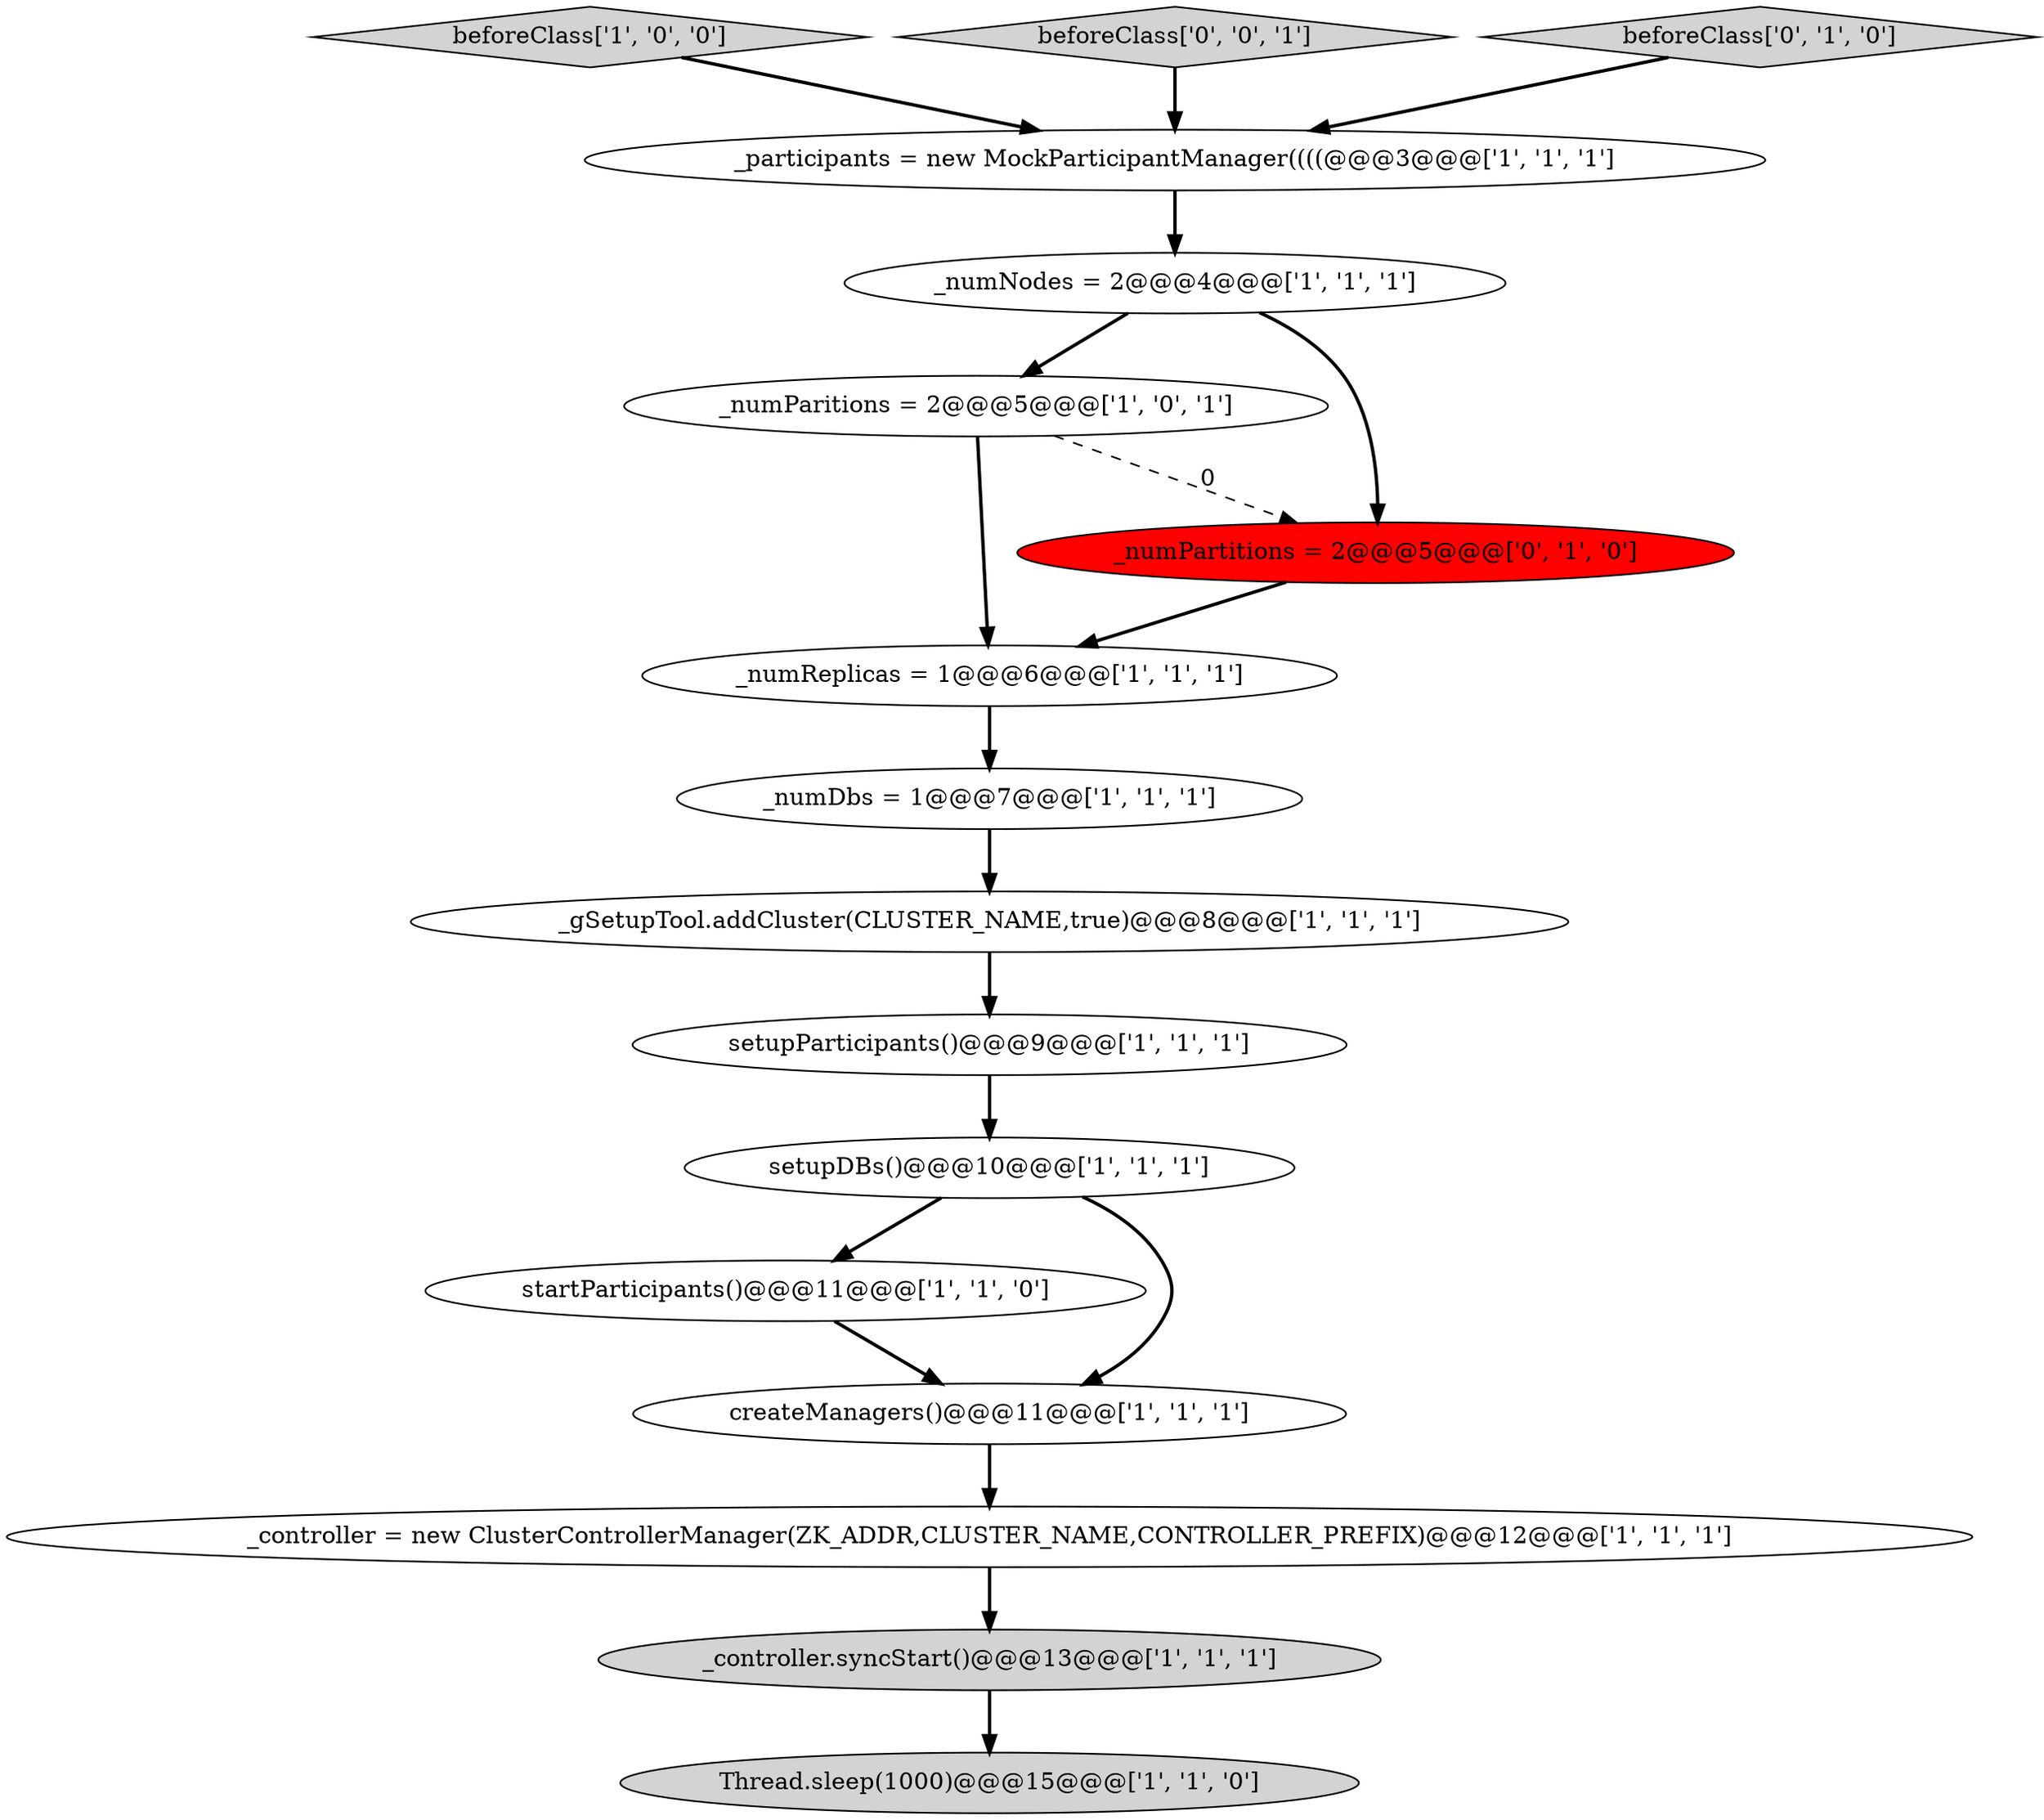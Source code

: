 digraph {
3 [style = filled, label = "setupDBs()@@@10@@@['1', '1', '1']", fillcolor = white, shape = ellipse image = "AAA0AAABBB1BBB"];
8 [style = filled, label = "beforeClass['1', '0', '0']", fillcolor = lightgray, shape = diamond image = "AAA0AAABBB1BBB"];
16 [style = filled, label = "beforeClass['0', '0', '1']", fillcolor = lightgray, shape = diamond image = "AAA0AAABBB3BBB"];
2 [style = filled, label = "_numParitions = 2@@@5@@@['1', '0', '1']", fillcolor = white, shape = ellipse image = "AAA0AAABBB1BBB"];
6 [style = filled, label = "_numDbs = 1@@@7@@@['1', '1', '1']", fillcolor = white, shape = ellipse image = "AAA0AAABBB1BBB"];
1 [style = filled, label = "startParticipants()@@@11@@@['1', '1', '0']", fillcolor = white, shape = ellipse image = "AAA0AAABBB1BBB"];
7 [style = filled, label = "createManagers()@@@11@@@['1', '1', '1']", fillcolor = white, shape = ellipse image = "AAA0AAABBB1BBB"];
10 [style = filled, label = "_controller = new ClusterControllerManager(ZK_ADDR,CLUSTER_NAME,CONTROLLER_PREFIX)@@@12@@@['1', '1', '1']", fillcolor = white, shape = ellipse image = "AAA0AAABBB1BBB"];
12 [style = filled, label = "_numNodes = 2@@@4@@@['1', '1', '1']", fillcolor = white, shape = ellipse image = "AAA0AAABBB1BBB"];
15 [style = filled, label = "beforeClass['0', '1', '0']", fillcolor = lightgray, shape = diamond image = "AAA0AAABBB2BBB"];
11 [style = filled, label = "setupParticipants()@@@9@@@['1', '1', '1']", fillcolor = white, shape = ellipse image = "AAA0AAABBB1BBB"];
9 [style = filled, label = "_participants = new MockParticipantManager((((@@@3@@@['1', '1', '1']", fillcolor = white, shape = ellipse image = "AAA0AAABBB1BBB"];
0 [style = filled, label = "Thread.sleep(1000)@@@15@@@['1', '1', '0']", fillcolor = lightgray, shape = ellipse image = "AAA0AAABBB1BBB"];
14 [style = filled, label = "_numPartitions = 2@@@5@@@['0', '1', '0']", fillcolor = red, shape = ellipse image = "AAA1AAABBB2BBB"];
13 [style = filled, label = "_numReplicas = 1@@@6@@@['1', '1', '1']", fillcolor = white, shape = ellipse image = "AAA0AAABBB1BBB"];
5 [style = filled, label = "_gSetupTool.addCluster(CLUSTER_NAME,true)@@@8@@@['1', '1', '1']", fillcolor = white, shape = ellipse image = "AAA0AAABBB1BBB"];
4 [style = filled, label = "_controller.syncStart()@@@13@@@['1', '1', '1']", fillcolor = lightgray, shape = ellipse image = "AAA0AAABBB1BBB"];
8->9 [style = bold, label=""];
6->5 [style = bold, label=""];
12->2 [style = bold, label=""];
5->11 [style = bold, label=""];
9->12 [style = bold, label=""];
14->13 [style = bold, label=""];
13->6 [style = bold, label=""];
2->14 [style = dashed, label="0"];
3->1 [style = bold, label=""];
3->7 [style = bold, label=""];
11->3 [style = bold, label=""];
7->10 [style = bold, label=""];
1->7 [style = bold, label=""];
15->9 [style = bold, label=""];
16->9 [style = bold, label=""];
4->0 [style = bold, label=""];
12->14 [style = bold, label=""];
2->13 [style = bold, label=""];
10->4 [style = bold, label=""];
}
